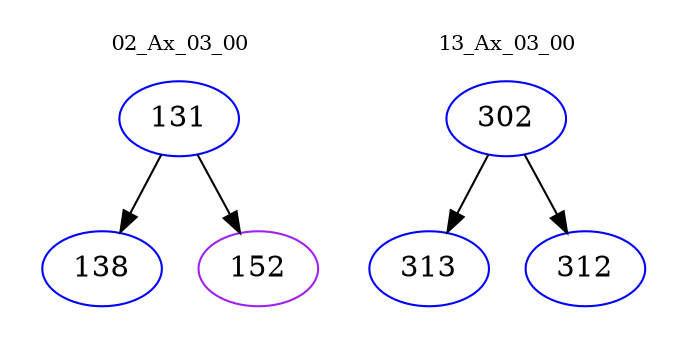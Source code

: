 digraph{
subgraph cluster_0 {
color = white
label = "02_Ax_03_00";
fontsize=10;
T0_131 [label="131", color="blue"]
T0_131 -> T0_138 [color="black"]
T0_138 [label="138", color="blue"]
T0_131 -> T0_152 [color="black"]
T0_152 [label="152", color="purple"]
}
subgraph cluster_1 {
color = white
label = "13_Ax_03_00";
fontsize=10;
T1_302 [label="302", color="blue"]
T1_302 -> T1_313 [color="black"]
T1_313 [label="313", color="blue"]
T1_302 -> T1_312 [color="black"]
T1_312 [label="312", color="blue"]
}
}
